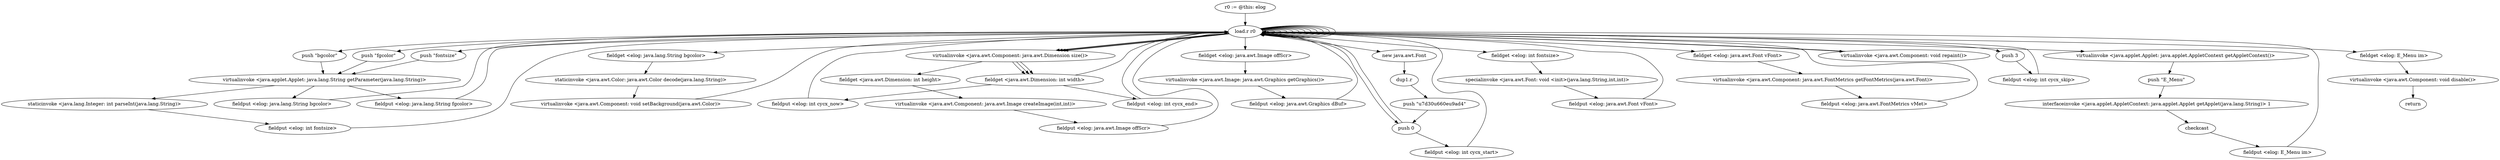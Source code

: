 digraph "" {
    "r0 := @this: elog"
    "load.r r0"
    "r0 := @this: elog"->"load.r r0";
    "load.r r0"->"load.r r0";
    "push \"bgcolor\""
    "load.r r0"->"push \"bgcolor\"";
    "virtualinvoke <java.applet.Applet: java.lang.String getParameter(java.lang.String)>"
    "push \"bgcolor\""->"virtualinvoke <java.applet.Applet: java.lang.String getParameter(java.lang.String)>";
    "fieldput <elog: java.lang.String bgcolor>"
    "virtualinvoke <java.applet.Applet: java.lang.String getParameter(java.lang.String)>"->"fieldput <elog: java.lang.String bgcolor>";
    "fieldput <elog: java.lang.String bgcolor>"->"load.r r0";
    "load.r r0"->"load.r r0";
    "push \"fgcolor\""
    "load.r r0"->"push \"fgcolor\"";
    "push \"fgcolor\""->"virtualinvoke <java.applet.Applet: java.lang.String getParameter(java.lang.String)>";
    "fieldput <elog: java.lang.String fgcolor>"
    "virtualinvoke <java.applet.Applet: java.lang.String getParameter(java.lang.String)>"->"fieldput <elog: java.lang.String fgcolor>";
    "fieldput <elog: java.lang.String fgcolor>"->"load.r r0";
    "load.r r0"->"load.r r0";
    "push \"fontsize\""
    "load.r r0"->"push \"fontsize\"";
    "push \"fontsize\""->"virtualinvoke <java.applet.Applet: java.lang.String getParameter(java.lang.String)>";
    "staticinvoke <java.lang.Integer: int parseInt(java.lang.String)>"
    "virtualinvoke <java.applet.Applet: java.lang.String getParameter(java.lang.String)>"->"staticinvoke <java.lang.Integer: int parseInt(java.lang.String)>";
    "fieldput <elog: int fontsize>"
    "staticinvoke <java.lang.Integer: int parseInt(java.lang.String)>"->"fieldput <elog: int fontsize>";
    "fieldput <elog: int fontsize>"->"load.r r0";
    "load.r r0"->"load.r r0";
    "fieldget <elog: java.lang.String bgcolor>"
    "load.r r0"->"fieldget <elog: java.lang.String bgcolor>";
    "staticinvoke <java.awt.Color: java.awt.Color decode(java.lang.String)>"
    "fieldget <elog: java.lang.String bgcolor>"->"staticinvoke <java.awt.Color: java.awt.Color decode(java.lang.String)>";
    "virtualinvoke <java.awt.Component: void setBackground(java.awt.Color)>"
    "staticinvoke <java.awt.Color: java.awt.Color decode(java.lang.String)>"->"virtualinvoke <java.awt.Component: void setBackground(java.awt.Color)>";
    "virtualinvoke <java.awt.Component: void setBackground(java.awt.Color)>"->"load.r r0";
    "load.r r0"->"load.r r0";
    "load.r r0"->"load.r r0";
    "virtualinvoke <java.awt.Component: java.awt.Dimension size()>"
    "load.r r0"->"virtualinvoke <java.awt.Component: java.awt.Dimension size()>";
    "fieldget <java.awt.Dimension: int width>"
    "virtualinvoke <java.awt.Component: java.awt.Dimension size()>"->"fieldget <java.awt.Dimension: int width>";
    "fieldget <java.awt.Dimension: int width>"->"load.r r0";
    "load.r r0"->"virtualinvoke <java.awt.Component: java.awt.Dimension size()>";
    "fieldget <java.awt.Dimension: int height>"
    "virtualinvoke <java.awt.Component: java.awt.Dimension size()>"->"fieldget <java.awt.Dimension: int height>";
    "virtualinvoke <java.awt.Component: java.awt.Image createImage(int,int)>"
    "fieldget <java.awt.Dimension: int height>"->"virtualinvoke <java.awt.Component: java.awt.Image createImage(int,int)>";
    "fieldput <elog: java.awt.Image offScr>"
    "virtualinvoke <java.awt.Component: java.awt.Image createImage(int,int)>"->"fieldput <elog: java.awt.Image offScr>";
    "fieldput <elog: java.awt.Image offScr>"->"load.r r0";
    "load.r r0"->"load.r r0";
    "fieldget <elog: java.awt.Image offScr>"
    "load.r r0"->"fieldget <elog: java.awt.Image offScr>";
    "virtualinvoke <java.awt.Image: java.awt.Graphics getGraphics()>"
    "fieldget <elog: java.awt.Image offScr>"->"virtualinvoke <java.awt.Image: java.awt.Graphics getGraphics()>";
    "fieldput <elog: java.awt.Graphics dBuf>"
    "virtualinvoke <java.awt.Image: java.awt.Graphics getGraphics()>"->"fieldput <elog: java.awt.Graphics dBuf>";
    "fieldput <elog: java.awt.Graphics dBuf>"->"load.r r0";
    "new java.awt.Font"
    "load.r r0"->"new java.awt.Font";
    "dup1.r"
    "new java.awt.Font"->"dup1.r";
    "push \"\u7d30\u660e\u9ad4\""
    "dup1.r"->"push \"\u7d30\u660e\u9ad4\"";
    "push 0"
    "push \"\u7d30\u660e\u9ad4\""->"push 0";
    "push 0"->"load.r r0";
    "fieldget <elog: int fontsize>"
    "load.r r0"->"fieldget <elog: int fontsize>";
    "specialinvoke <java.awt.Font: void <init>(java.lang.String,int,int)>"
    "fieldget <elog: int fontsize>"->"specialinvoke <java.awt.Font: void <init>(java.lang.String,int,int)>";
    "fieldput <elog: java.awt.Font vFont>"
    "specialinvoke <java.awt.Font: void <init>(java.lang.String,int,int)>"->"fieldput <elog: java.awt.Font vFont>";
    "fieldput <elog: java.awt.Font vFont>"->"load.r r0";
    "load.r r0"->"load.r r0";
    "load.r r0"->"load.r r0";
    "fieldget <elog: java.awt.Font vFont>"
    "load.r r0"->"fieldget <elog: java.awt.Font vFont>";
    "virtualinvoke <java.awt.Component: java.awt.FontMetrics getFontMetrics(java.awt.Font)>"
    "fieldget <elog: java.awt.Font vFont>"->"virtualinvoke <java.awt.Component: java.awt.FontMetrics getFontMetrics(java.awt.Font)>";
    "fieldput <elog: java.awt.FontMetrics vMet>"
    "virtualinvoke <java.awt.Component: java.awt.FontMetrics getFontMetrics(java.awt.Font)>"->"fieldput <elog: java.awt.FontMetrics vMet>";
    "fieldput <elog: java.awt.FontMetrics vMet>"->"load.r r0";
    "virtualinvoke <java.awt.Component: void repaint()>"
    "load.r r0"->"virtualinvoke <java.awt.Component: void repaint()>";
    "virtualinvoke <java.awt.Component: void repaint()>"->"load.r r0";
    "load.r r0"->"push 0";
    "fieldput <elog: int cycx_start>"
    "push 0"->"fieldput <elog: int cycx_start>";
    "fieldput <elog: int cycx_start>"->"load.r r0";
    "load.r r0"->"load.r r0";
    "load.r r0"->"virtualinvoke <java.awt.Component: java.awt.Dimension size()>";
    "virtualinvoke <java.awt.Component: java.awt.Dimension size()>"->"fieldget <java.awt.Dimension: int width>";
    "fieldput <elog: int cycx_now>"
    "fieldget <java.awt.Dimension: int width>"->"fieldput <elog: int cycx_now>";
    "fieldput <elog: int cycx_now>"->"load.r r0";
    "load.r r0"->"load.r r0";
    "load.r r0"->"virtualinvoke <java.awt.Component: java.awt.Dimension size()>";
    "virtualinvoke <java.awt.Component: java.awt.Dimension size()>"->"fieldget <java.awt.Dimension: int width>";
    "fieldput <elog: int cycx_end>"
    "fieldget <java.awt.Dimension: int width>"->"fieldput <elog: int cycx_end>";
    "fieldput <elog: int cycx_end>"->"load.r r0";
    "push 3"
    "load.r r0"->"push 3";
    "fieldput <elog: int cycx_skip>"
    "push 3"->"fieldput <elog: int cycx_skip>";
    "fieldput <elog: int cycx_skip>"->"load.r r0";
    "load.r r0"->"load.r r0";
    "virtualinvoke <java.applet.Applet: java.applet.AppletContext getAppletContext()>"
    "load.r r0"->"virtualinvoke <java.applet.Applet: java.applet.AppletContext getAppletContext()>";
    "push \"E_Menu\""
    "virtualinvoke <java.applet.Applet: java.applet.AppletContext getAppletContext()>"->"push \"E_Menu\"";
    "interfaceinvoke <java.applet.AppletContext: java.applet.Applet getApplet(java.lang.String)> 1"
    "push \"E_Menu\""->"interfaceinvoke <java.applet.AppletContext: java.applet.Applet getApplet(java.lang.String)> 1";
    "checkcast"
    "interfaceinvoke <java.applet.AppletContext: java.applet.Applet getApplet(java.lang.String)> 1"->"checkcast";
    "fieldput <elog: E_Menu im>"
    "checkcast"->"fieldput <elog: E_Menu im>";
    "fieldput <elog: E_Menu im>"->"load.r r0";
    "fieldget <elog: E_Menu im>"
    "load.r r0"->"fieldget <elog: E_Menu im>";
    "virtualinvoke <java.awt.Component: void disable()>"
    "fieldget <elog: E_Menu im>"->"virtualinvoke <java.awt.Component: void disable()>";
    "return"
    "virtualinvoke <java.awt.Component: void disable()>"->"return";
}
